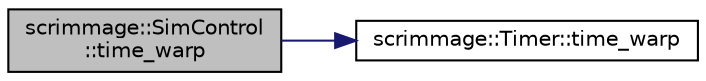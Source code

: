 digraph "scrimmage::SimControl::time_warp"
{
 // LATEX_PDF_SIZE
  edge [fontname="Helvetica",fontsize="10",labelfontname="Helvetica",labelfontsize="10"];
  node [fontname="Helvetica",fontsize="10",shape=record];
  rankdir="LR";
  Node1 [label="scrimmage::SimControl\l::time_warp",height=0.2,width=0.4,color="black", fillcolor="grey75", style="filled", fontcolor="black",tooltip="Get the desired time warp of the simulation."];
  Node1 -> Node2 [color="midnightblue",fontsize="10",style="solid",fontname="Helvetica"];
  Node2 [label="scrimmage::Timer::time_warp",height=0.2,width=0.4,color="black", fillcolor="white", style="filled",URL="$classscrimmage_1_1Timer.html#af320c0a9bb47762998e1f49f6c9c26cc",tooltip=" "];
}
